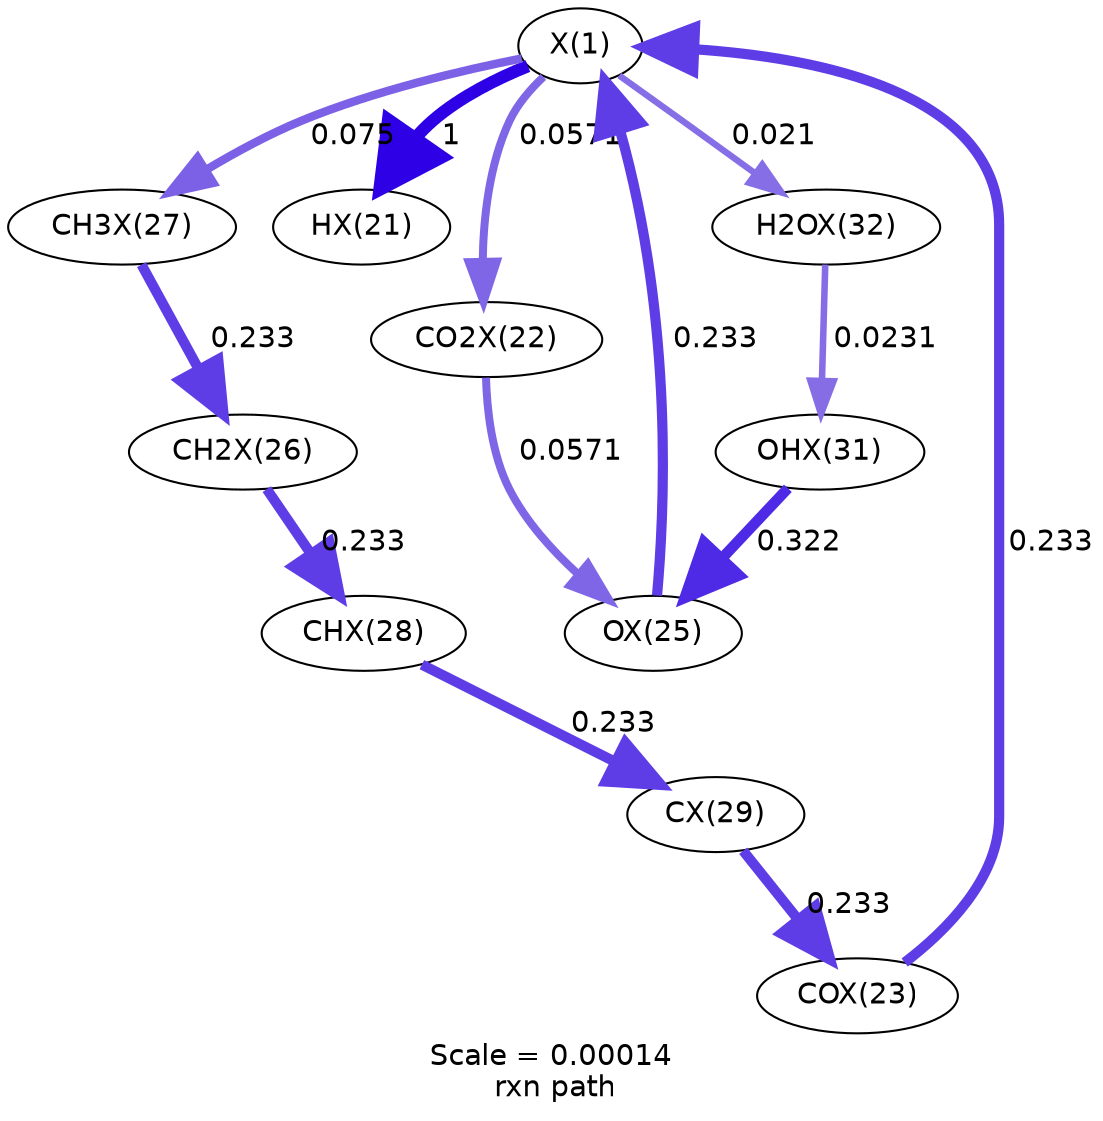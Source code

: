 digraph reaction_paths {
center=1;
s22 -> s24[fontname="Helvetica", penwidth=3.84, arrowsize=1.92, color="0.7, 0.557, 0.9"
, label=" 0.0571"];
s25 -> s22[fontname="Helvetica", penwidth=4.9, arrowsize=2.45, color="0.7, 0.733, 0.9"
, label=" 0.233"];
s27 -> s22[fontname="Helvetica", penwidth=4.9, arrowsize=2.45, color="0.7, 0.733, 0.9"
, label=" 0.233"];
s22 -> s23[fontname="Helvetica", penwidth=6, arrowsize=3, color="0.7, 1.5, 0.9"
, label=" 1"];
s22 -> s29[fontname="Helvetica", penwidth=4.04, arrowsize=2.02, color="0.7, 0.575, 0.9"
, label=" 0.075"];
s22 -> s34[fontname="Helvetica", penwidth=3.08, arrowsize=1.54, color="0.7, 0.521, 0.9"
, label=" 0.021"];
s24 -> s27[fontname="Helvetica", penwidth=3.84, arrowsize=1.92, color="0.7, 0.557, 0.9"
, label=" 0.0571"];
s31 -> s25[fontname="Helvetica", penwidth=4.9, arrowsize=2.45, color="0.7, 0.733, 0.9"
, label=" 0.233"];
s33 -> s27[fontname="Helvetica", penwidth=5.15, arrowsize=2.57, color="0.7, 0.822, 0.9"
, label=" 0.322"];
s29 -> s28[fontname="Helvetica", penwidth=4.9, arrowsize=2.45, color="0.7, 0.733, 0.9"
, label=" 0.233"];
s28 -> s30[fontname="Helvetica", penwidth=4.9, arrowsize=2.45, color="0.7, 0.733, 0.9"
, label=" 0.233"];
s30 -> s31[fontname="Helvetica", penwidth=4.9, arrowsize=2.45, color="0.7, 0.733, 0.9"
, label=" 0.233"];
s34 -> s33[fontname="Helvetica", penwidth=3.15, arrowsize=1.58, color="0.7, 0.523, 0.9"
, label=" 0.0231"];
s22 [ fontname="Helvetica", label="X(1)"];
s23 [ fontname="Helvetica", label="HX(21)"];
s24 [ fontname="Helvetica", label="CO2X(22)"];
s25 [ fontname="Helvetica", label="COX(23)"];
s27 [ fontname="Helvetica", label="OX(25)"];
s28 [ fontname="Helvetica", label="CH2X(26)"];
s29 [ fontname="Helvetica", label="CH3X(27)"];
s30 [ fontname="Helvetica", label="CHX(28)"];
s31 [ fontname="Helvetica", label="CX(29)"];
s33 [ fontname="Helvetica", label="OHX(31)"];
s34 [ fontname="Helvetica", label="H2OX(32)"];
 label = "Scale = 0.00014\l rxn path";
 fontname = "Helvetica";
}
